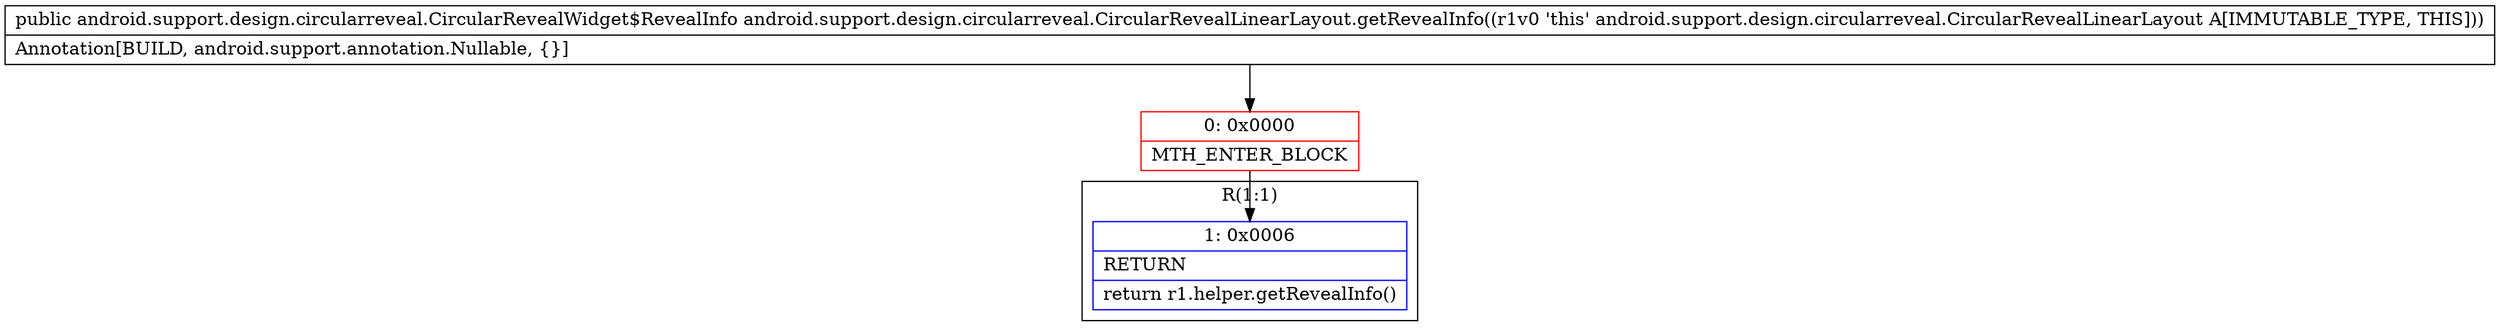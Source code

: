 digraph "CFG forandroid.support.design.circularreveal.CircularRevealLinearLayout.getRevealInfo()Landroid\/support\/design\/circularreveal\/CircularRevealWidget$RevealInfo;" {
subgraph cluster_Region_528686151 {
label = "R(1:1)";
node [shape=record,color=blue];
Node_1 [shape=record,label="{1\:\ 0x0006|RETURN\l|return r1.helper.getRevealInfo()\l}"];
}
Node_0 [shape=record,color=red,label="{0\:\ 0x0000|MTH_ENTER_BLOCK\l}"];
MethodNode[shape=record,label="{public android.support.design.circularreveal.CircularRevealWidget$RevealInfo android.support.design.circularreveal.CircularRevealLinearLayout.getRevealInfo((r1v0 'this' android.support.design.circularreveal.CircularRevealLinearLayout A[IMMUTABLE_TYPE, THIS]))  | Annotation[BUILD, android.support.annotation.Nullable, \{\}]\l}"];
MethodNode -> Node_0;
Node_0 -> Node_1;
}

